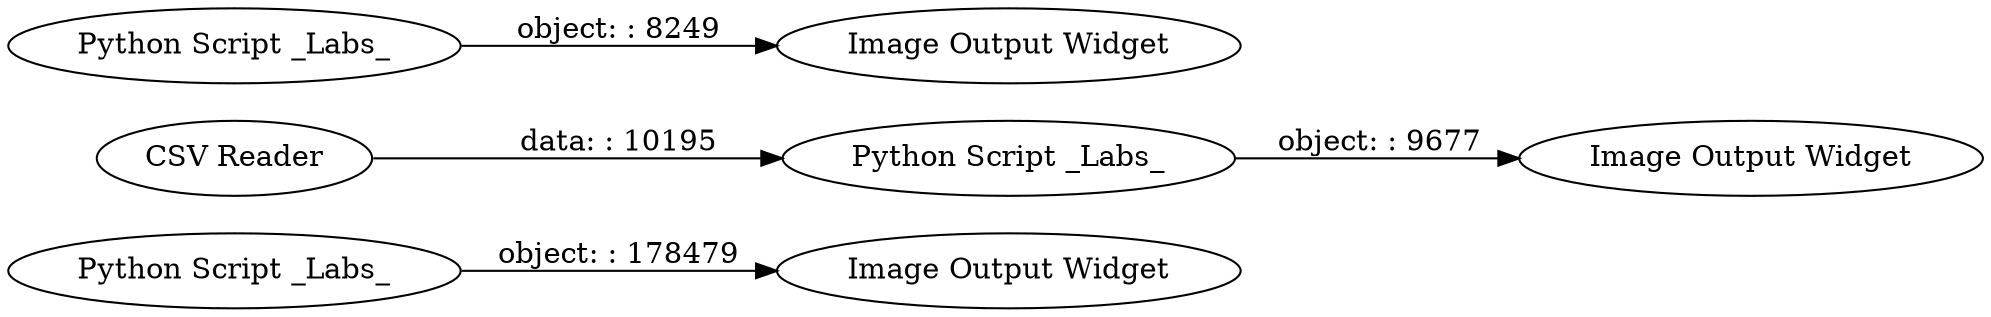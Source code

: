 digraph {
	"7239721546240601258_6" [label="Python Script _Labs_"]
	"7239721546240601258_3" [label="Image Output Widget"]
	"7239721546240601258_4" [label="Image Output Widget"]
	"7239721546240601258_2" [label="Python Script _Labs_"]
	"7239721546240601258_1" [label="Python Script _Labs_"]
	"7239721546240601258_7" [label="Image Output Widget"]
	"7239721546240601258_5" [label="CSV Reader"]
	"7239721546240601258_6" -> "7239721546240601258_7" [label="object: : 178479"]
	"7239721546240601258_2" -> "7239721546240601258_4" [label="object: : 8249"]
	"7239721546240601258_1" -> "7239721546240601258_3" [label="object: : 9677"]
	"7239721546240601258_5" -> "7239721546240601258_1" [label="data: : 10195"]
	rankdir=LR
}
